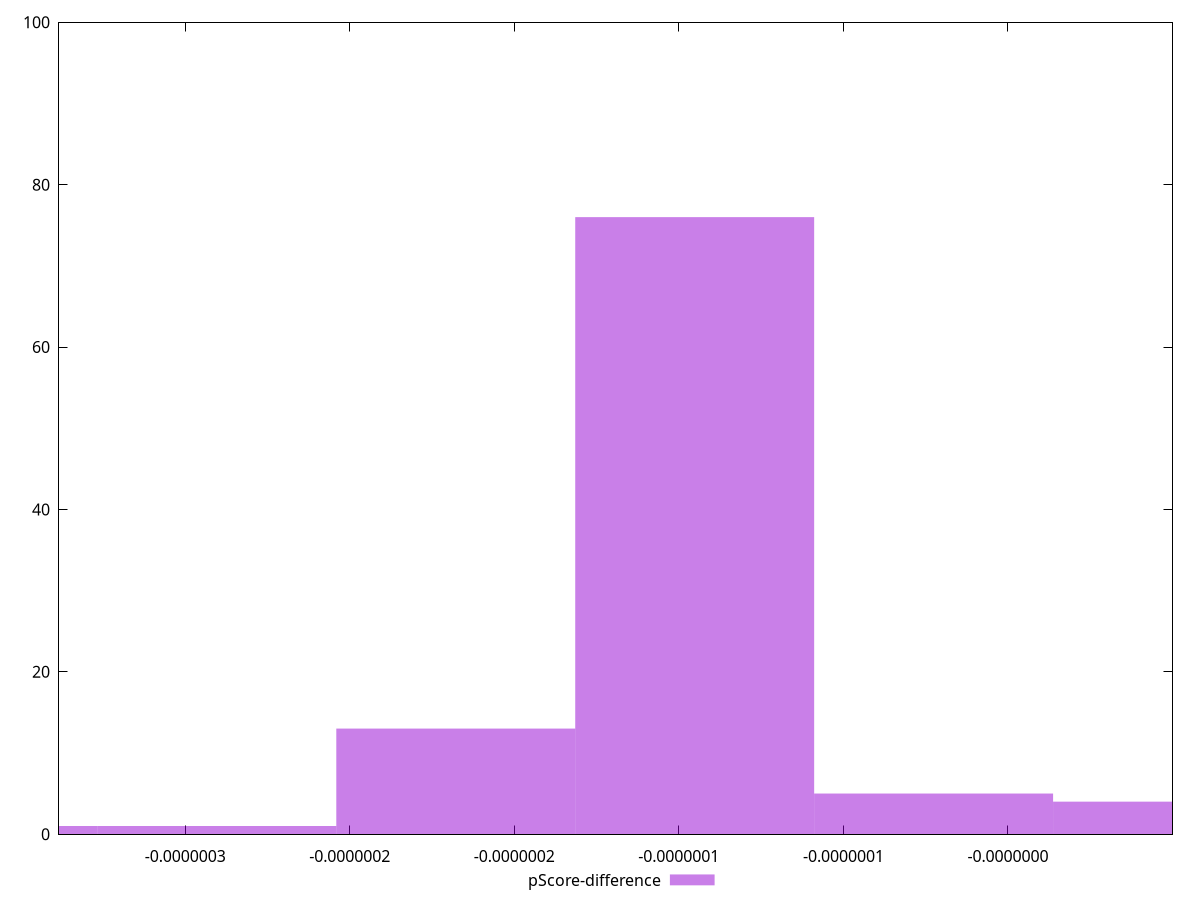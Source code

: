 reset

$pScoreDifference <<EOF
-1.4519371947744482e-7 76
-2.1779057921616723e-7 13
-7.259685973872241e-8 5
0 4
-2.9038743895488964e-7 1
-3.6298429869361205e-7 1
EOF

set key outside below
set boxwidth 7.259685973872241e-8
set xrange [-3.3834286106149136e-7:-1.705680041652613e-11]
set yrange [0:100]
set trange [0:100]
set style fill transparent solid 0.5 noborder
set terminal svg size 640, 490 enhanced background rgb 'white'
set output "reports/report_00030_2021-02-24T20-42-31.540Z/bootup-time/samples/agenda/pScore-difference/histogram.svg"

plot $pScoreDifference title "pScore-difference" with boxes

reset
